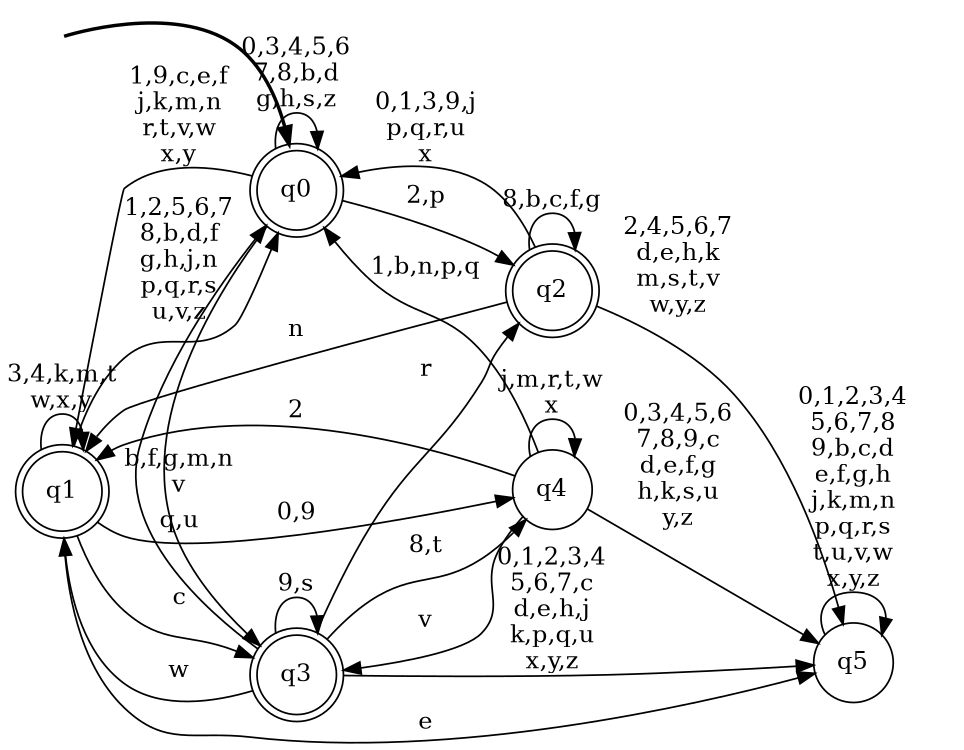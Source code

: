 digraph BlueStar {
__start0 [style = invis, shape = none, label = "", width = 0, height = 0];

rankdir=LR;
size="8,5";

s0 [style="rounded,filled", color="black", fillcolor="white" shape="doublecircle", label="q0"];
s1 [style="rounded,filled", color="black", fillcolor="white" shape="doublecircle", label="q1"];
s2 [style="rounded,filled", color="black", fillcolor="white" shape="doublecircle", label="q2"];
s3 [style="rounded,filled", color="black", fillcolor="white" shape="doublecircle", label="q3"];
s4 [style="filled", color="black", fillcolor="white" shape="circle", label="q4"];
s5 [style="filled", color="black", fillcolor="white" shape="circle", label="q5"];
subgraph cluster_main { 
	graph [pad=".75", ranksep="0.15", nodesep="0.15"];
	 style=invis; 
	__start0 -> s0 [penwidth=2];
}
s0 -> s0 [label="0,3,4,5,6\n7,8,b,d\ng,h,s,z"];
s0 -> s1 [label="1,9,c,e,f\nj,k,m,n\nr,t,v,w\nx,y"];
s0 -> s2 [label="2,p"];
s0 -> s3 [label="q,u"];
s1 -> s0 [label="1,2,5,6,7\n8,b,d,f\ng,h,j,n\np,q,r,s\nu,v,z"];
s1 -> s1 [label="3,4,k,m,t\nw,x,y"];
s1 -> s3 [label="c"];
s1 -> s4 [label="0,9"];
s1 -> s5 [label="e"];
s2 -> s0 [label="0,1,3,9,j\np,q,r,u\nx"];
s2 -> s1 [label="n"];
s2 -> s2 [label="8,b,c,f,g"];
s2 -> s5 [label="2,4,5,6,7\nd,e,h,k\nm,s,t,v\nw,y,z"];
s3 -> s0 [label="b,f,g,m,n\nv"];
s3 -> s1 [label="w"];
s3 -> s2 [label="r"];
s3 -> s3 [label="9,s"];
s3 -> s4 [label="8,t"];
s3 -> s5 [label="0,1,2,3,4\n5,6,7,c\nd,e,h,j\nk,p,q,u\nx,y,z"];
s4 -> s0 [label="1,b,n,p,q"];
s4 -> s1 [label="2"];
s4 -> s3 [label="v"];
s4 -> s4 [label="j,m,r,t,w\nx"];
s4 -> s5 [label="0,3,4,5,6\n7,8,9,c\nd,e,f,g\nh,k,s,u\ny,z"];
s5 -> s5 [label="0,1,2,3,4\n5,6,7,8\n9,b,c,d\ne,f,g,h\nj,k,m,n\np,q,r,s\nt,u,v,w\nx,y,z"];

}